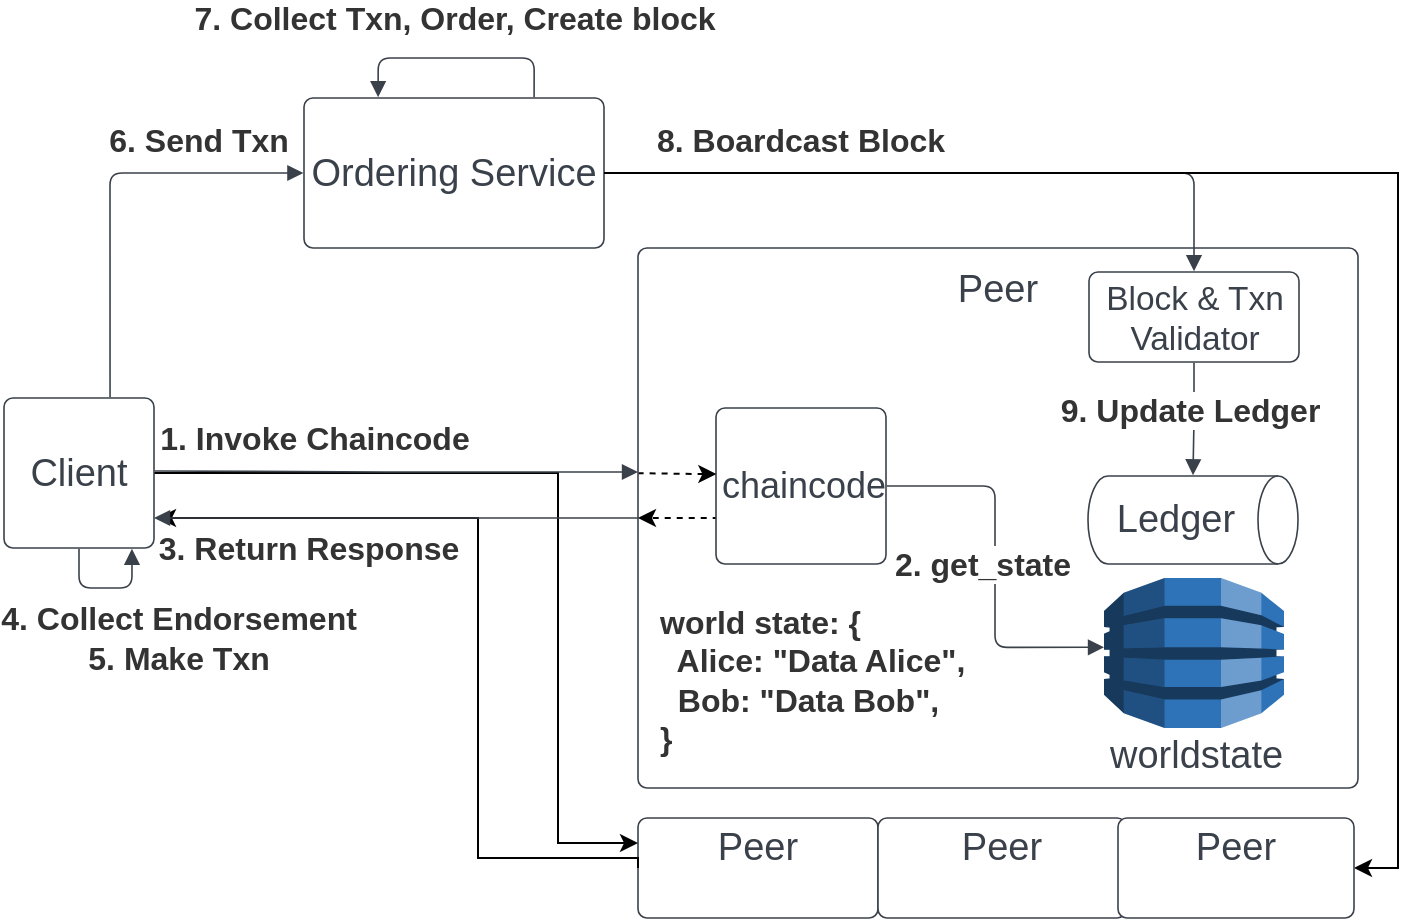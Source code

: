 <mxfile version="23.1.7" type="github">
  <diagram name="Page-1" id="G-KZbw0lzqeQMQCS4S0P">
    <mxGraphModel dx="995" dy="664" grid="1" gridSize="10" guides="1" tooltips="1" connect="1" arrows="1" fold="1" page="1" pageScale="1" pageWidth="850" pageHeight="1100" math="0" shadow="0">
      <root>
        <mxCell id="0" />
        <mxCell id="1" parent="0" />
        <mxCell id="6JQP9U9zHEbJzKH9gIFG-116" value="&lt;font style=&quot;font-size: 19px;&quot;&gt;Peer&lt;/font&gt;&lt;br&gt;&lt;br&gt;&lt;br&gt;&lt;br&gt;&lt;br&gt;&lt;br&gt;&lt;br&gt;&lt;br&gt;&lt;br&gt;&lt;br&gt;&lt;div&gt;&lt;br/&gt;&lt;/div&gt;" style="html=1;overflow=block;blockSpacing=1;whiteSpace=wrap;fontSize=16.7;fontColor=#3a414a;spacing=3.8;strokeColor=#3a414a;strokeOpacity=100;rounded=1;absoluteArcSize=1;arcSize=9;strokeWidth=0.8;lucidId=gJdIC6EkD9Za;container=1;collapsible=0;" parent="1" vertex="1">
          <mxGeometry x="394" y="440" width="120" height="50" as="geometry" />
        </mxCell>
        <mxCell id="6JQP9U9zHEbJzKH9gIFG-58" style="edgeStyle=orthogonalEdgeStyle;rounded=0;orthogonalLoop=1;jettySize=auto;html=1;entryX=0;entryY=0.25;entryDx=0;entryDy=0;exitX=1;exitY=0.5;exitDx=0;exitDy=0;" parent="1" source="6JQP9U9zHEbJzKH9gIFG-1" target="6JQP9U9zHEbJzKH9gIFG-116" edge="1">
          <mxGeometry relative="1" as="geometry">
            <mxPoint x="317" y="654.5" as="targetPoint" />
            <Array as="points">
              <mxPoint x="354" y="268" />
              <mxPoint x="354" y="453" />
            </Array>
            <mxPoint x="54" y="510" as="sourcePoint" />
          </mxGeometry>
        </mxCell>
        <mxCell id="6JQP9U9zHEbJzKH9gIFG-1" value="&lt;font style=&quot;font-size: 19px;&quot;&gt;Client&lt;/font&gt;" style="html=1;overflow=block;blockSpacing=1;whiteSpace=wrap;fontSize=16.7;fontColor=#3a414a;spacing=3.8;strokeColor=#3a414a;strokeOpacity=100;rounded=1;absoluteArcSize=1;arcSize=9;strokeWidth=0.8;lucidId=gJdIgxv0D-uK;" parent="1" vertex="1">
          <mxGeometry x="77" y="230" width="75" height="75" as="geometry" />
        </mxCell>
        <mxCell id="6JQP9U9zHEbJzKH9gIFG-2" value="&lt;font style=&quot;font-size: 19px;&quot;&gt;Ordering Service&lt;/font&gt;" style="html=1;overflow=block;blockSpacing=1;whiteSpace=wrap;fontSize=16.7;fontColor=#3a414a;spacing=3.8;strokeColor=#3a414a;strokeOpacity=100;rounded=1;absoluteArcSize=1;arcSize=9;strokeWidth=0.8;lucidId=gJdIvHb7BSO.;" parent="1" vertex="1">
          <mxGeometry x="227" y="80" width="150" height="75" as="geometry" />
        </mxCell>
        <mxCell id="6JQP9U9zHEbJzKH9gIFG-3" value="&lt;font style=&quot;font-size: 19px;&quot;&gt;Peer&lt;br&gt;&lt;br&gt;&lt;br&gt;&lt;br&gt;&lt;br&gt;&lt;br&gt;&lt;br&gt;&lt;br&gt;&lt;br&gt;&lt;br&gt;&lt;br&gt;&lt;/font&gt;" style="html=1;overflow=block;blockSpacing=1;whiteSpace=wrap;fontSize=16.7;fontColor=#3a414a;spacing=3.8;strokeColor=#3a414a;strokeOpacity=100;rounded=1;absoluteArcSize=1;arcSize=9;strokeWidth=0.8;lucidId=gJdIC6EkD9Za;container=1;collapsible=0;" parent="1" vertex="1">
          <mxGeometry x="394" y="155" width="360" height="270" as="geometry" />
        </mxCell>
        <mxCell id="F5yPE0KpYlvUE_DYU9En-2" style="edgeStyle=orthogonalEdgeStyle;rounded=0;orthogonalLoop=1;jettySize=auto;html=1;entryX=0;entryY=0.5;entryDx=0;entryDy=0;exitX=-0.016;exitY=0.705;exitDx=0;exitDy=0;exitPerimeter=0;dashed=1;" edge="1" parent="6JQP9U9zHEbJzKH9gIFG-3" source="6JQP9U9zHEbJzKH9gIFG-4" target="6JQP9U9zHEbJzKH9gIFG-3">
          <mxGeometry relative="1" as="geometry">
            <Array as="points">
              <mxPoint x="39" y="135" />
              <mxPoint x="39" y="135" />
            </Array>
          </mxGeometry>
        </mxCell>
        <mxCell id="6JQP9U9zHEbJzKH9gIFG-4" value="&lt;font style=&quot;font-size: 18px;&quot;&gt;chaincode&lt;/font&gt;" style="html=1;overflow=block;blockSpacing=1;whiteSpace=wrap;fontSize=16.7;fontColor=#3a414a;spacing=3.8;strokeColor=#3a414a;strokeOpacity=100;rounded=1;absoluteArcSize=1;arcSize=9;strokeWidth=0.8;lucidId=gJdI5SxZYz~T;" parent="6JQP9U9zHEbJzKH9gIFG-3" vertex="1">
          <mxGeometry x="39" y="80" width="85" height="78" as="geometry" />
        </mxCell>
        <mxCell id="6JQP9U9zHEbJzKH9gIFG-5" value="&lt;font style=&quot;font-size: 19px;&quot;&gt;worldstate&lt;/font&gt;" style="html=1;overflow=block;blockSpacing=1;whiteSpace=wrap;shape=mxgraph.aws3.dynamo_db;labelPosition=center;verticalLabelPosition=bottom;align=center;verticalAlign=top;pointerEvents=1;fontSize=16.7;fontColor=#3a414a;spacing=3.8;strokeColor=#3a414a;strokeOpacity=100;rounded=1;absoluteArcSize=1;arcSize=9;fillColor=#2e73b8;strokeWidth=0.8;lucidId=gJdIeH.mhM4w;" parent="6JQP9U9zHEbJzKH9gIFG-3" vertex="1">
          <mxGeometry x="233" y="165" width="90" height="75" as="geometry" />
        </mxCell>
        <mxCell id="6JQP9U9zHEbJzKH9gIFG-6" value="Block &amp;amp; Txn&lt;br&gt;Validator" style="html=1;overflow=block;blockSpacing=1;whiteSpace=wrap;fontSize=16.7;fontColor=#3a414a;spacing=3.8;strokeColor=#3a414a;strokeOpacity=100;rounded=1;absoluteArcSize=1;arcSize=9;strokeWidth=0.8;lucidId=gJdIPFnTu.oT;" parent="6JQP9U9zHEbJzKH9gIFG-3" vertex="1">
          <mxGeometry x="225.5" y="12" width="105" height="45" as="geometry" />
        </mxCell>
        <mxCell id="6JQP9U9zHEbJzKH9gIFG-7" value="&lt;font style=&quot;font-size: 19px;&quot;&gt;Ledger&lt;/font&gt;" style="html=1;overflow=block;blockSpacing=1;whiteSpace=wrap;shape=cylinder3;direction=south;size=10;anchorPointDirection=0;boundedLbl=1;fontSize=16.7;fontColor=#3a414a;spacing=3.8;strokeColor=#3a414a;strokeOpacity=100;rounded=1;absoluteArcSize=1;arcSize=9;strokeWidth=0.8;lucidId=gJdIh2kn3Ske;" parent="6JQP9U9zHEbJzKH9gIFG-3" vertex="1">
          <mxGeometry x="225" y="114" width="105" height="44" as="geometry" />
        </mxCell>
        <mxCell id="6JQP9U9zHEbJzKH9gIFG-8" value="" style="html=1;jettySize=18;whiteSpace=wrap;fontSize=13;strokeColor=#3a414a;strokeOpacity=100;strokeWidth=0.8;rounded=1;arcSize=12;edgeStyle=orthogonalEdgeStyle;startArrow=none;endArrow=block;endFill=1;exitX=1.005;exitY=0.5;exitPerimeter=0;entryX=0;entryY=0.462;entryPerimeter=0;lucidId=gJdI9AyTRsS.;" parent="6JQP9U9zHEbJzKH9gIFG-3" source="6JQP9U9zHEbJzKH9gIFG-4" target="6JQP9U9zHEbJzKH9gIFG-5" edge="1">
          <mxGeometry width="100" height="100" relative="1" as="geometry">
            <Array as="points" />
          </mxGeometry>
        </mxCell>
        <mxCell id="6JQP9U9zHEbJzKH9gIFG-9" value="&lt;font style=&quot;font-size: 16px;&quot;&gt;2. get_state&lt;/font&gt;" style="text;html=1;resizable=0;labelBackgroundColor=default;align=center;verticalAlign=middle;fontStyle=1;fontColor=#333333;fontSize=13.3;" parent="6JQP9U9zHEbJzKH9gIFG-8" vertex="1">
          <mxGeometry x="-0.478" relative="1" as="geometry">
            <mxPoint x="-2" y="39" as="offset" />
          </mxGeometry>
        </mxCell>
        <mxCell id="6JQP9U9zHEbJzKH9gIFG-10" value="" style="html=1;jettySize=18;whiteSpace=wrap;fontSize=13;strokeColor=#3a414a;strokeOpacity=100;strokeWidth=0.8;rounded=1;arcSize=12;edgeStyle=orthogonalEdgeStyle;startArrow=none;endArrow=block;endFill=1;exitX=0.5;exitY=1.008;exitPerimeter=0;entryX=0.5;entryY=-0.009;entryPerimeter=0;lucidId=gJdIpPk4oHPC;" parent="6JQP9U9zHEbJzKH9gIFG-3" source="6JQP9U9zHEbJzKH9gIFG-6" target="6JQP9U9zHEbJzKH9gIFG-7" edge="1">
          <mxGeometry width="100" height="100" relative="1" as="geometry">
            <Array as="points" />
          </mxGeometry>
        </mxCell>
        <mxCell id="6JQP9U9zHEbJzKH9gIFG-11" value="&lt;font style=&quot;font-size: 16px;&quot;&gt;9. Update Ledger&amp;nbsp;&lt;/font&gt;" style="text;html=1;resizable=0;labelBackgroundColor=default;align=center;verticalAlign=middle;fontStyle=1;fontColor=#333333;fontSize=13.3;" parent="6JQP9U9zHEbJzKH9gIFG-10" vertex="1">
          <mxGeometry x="-0.358" relative="1" as="geometry">
            <mxPoint y="5" as="offset" />
          </mxGeometry>
        </mxCell>
        <mxCell id="6JQP9U9zHEbJzKH9gIFG-120" value="&lt;font style=&quot;font-size: 16px;&quot;&gt;world state: {&lt;br&gt;&amp;nbsp; Alice: &quot;Data Alice&quot;,&lt;br&gt;&amp;nbsp; Bob: &quot;Data Bob&quot;,&lt;br&gt;}&lt;/font&gt;" style="text;html=1;resizable=0;labelBackgroundColor=default;align=left;verticalAlign=middle;fontStyle=1;fontColor=#333333;fontSize=13.3;" parent="6JQP9U9zHEbJzKH9gIFG-3" vertex="1">
          <mxGeometry x="9.005" y="216" as="geometry" />
        </mxCell>
        <mxCell id="F5yPE0KpYlvUE_DYU9En-3" style="edgeStyle=orthogonalEdgeStyle;rounded=0;orthogonalLoop=1;jettySize=auto;html=1;entryX=0.001;entryY=0.417;entryDx=0;entryDy=0;entryPerimeter=0;exitX=0.002;exitY=0.423;exitDx=0;exitDy=0;exitPerimeter=0;dashed=1;startArrow=classic;startFill=1;endArrow=none;endFill=0;" edge="1" parent="6JQP9U9zHEbJzKH9gIFG-3" source="6JQP9U9zHEbJzKH9gIFG-4" target="6JQP9U9zHEbJzKH9gIFG-3">
          <mxGeometry relative="1" as="geometry">
            <Array as="points">
              <mxPoint x="29" y="113" />
            </Array>
          </mxGeometry>
        </mxCell>
        <mxCell id="6JQP9U9zHEbJzKH9gIFG-12" value="" style="html=1;jettySize=18;whiteSpace=wrap;fontSize=13;strokeColor=#3a414a;strokeOpacity=100;strokeWidth=0.8;rounded=1;arcSize=12;edgeStyle=orthogonalEdgeStyle;startArrow=none;endArrow=block;endFill=1;exitX=1.005;exitY=0.5;exitPerimeter=0;lucidId=gJdIXWOxPbk5;" parent="1" edge="1">
          <mxGeometry width="100" height="100" relative="1" as="geometry">
            <Array as="points" />
            <mxPoint x="152.375" y="266.5" as="sourcePoint" />
            <mxPoint x="394" y="267" as="targetPoint" />
          </mxGeometry>
        </mxCell>
        <mxCell id="6JQP9U9zHEbJzKH9gIFG-13" value="&lt;font size=&quot;1&quot; color=&quot;#333333&quot;&gt;&lt;span style=&quot;caret-color: rgb(51, 51, 51);&quot;&gt;&lt;b style=&quot;font-size: 16px;&quot;&gt;1. Invoke Chaincode&lt;/b&gt;&lt;/span&gt;&lt;/font&gt;" style="text;html=1;resizable=0;labelBackgroundColor=default;align=center;verticalAlign=middle;" parent="6JQP9U9zHEbJzKH9gIFG-12" vertex="1">
          <mxGeometry x="-0.662" relative="1" as="geometry">
            <mxPoint x="38" y="-17" as="offset" />
          </mxGeometry>
        </mxCell>
        <mxCell id="6JQP9U9zHEbJzKH9gIFG-57" style="edgeStyle=orthogonalEdgeStyle;rounded=0;orthogonalLoop=1;jettySize=auto;html=1;exitX=0;exitY=0;exitDx=0;exitDy=0;" parent="6JQP9U9zHEbJzKH9gIFG-12" source="6JQP9U9zHEbJzKH9gIFG-13" target="6JQP9U9zHEbJzKH9gIFG-13" edge="1">
          <mxGeometry relative="1" as="geometry" />
        </mxCell>
        <mxCell id="F5yPE0KpYlvUE_DYU9En-5" style="edgeStyle=orthogonalEdgeStyle;rounded=0;orthogonalLoop=1;jettySize=auto;html=1;exitX=0;exitY=0;exitDx=0;exitDy=0;" edge="1" parent="6JQP9U9zHEbJzKH9gIFG-12" source="6JQP9U9zHEbJzKH9gIFG-13" target="6JQP9U9zHEbJzKH9gIFG-13">
          <mxGeometry relative="1" as="geometry" />
        </mxCell>
        <mxCell id="6JQP9U9zHEbJzKH9gIFG-14" value="" style="html=1;jettySize=18;whiteSpace=wrap;overflow=block;blockSpacing=1;fontSize=13;strokeColor=#3a414a;strokeOpacity=100;strokeWidth=0.8;rounded=1;arcSize=12;edgeStyle=orthogonalEdgeStyle;startArrow=none;endArrow=block;endFill=1;exitX=0.5;exitY=1.005;exitPerimeter=0;entryX=0.853;entryY=1.005;entryPerimeter=0;lucidId=gJdI6e9lcOTb;" parent="1" source="6JQP9U9zHEbJzKH9gIFG-1" target="6JQP9U9zHEbJzKH9gIFG-1" edge="1">
          <mxGeometry width="100" height="100" relative="1" as="geometry">
            <Array as="points">
              <mxPoint x="115" y="325" generated="1" />
              <mxPoint x="141" y="325" generated="1" />
            </Array>
          </mxGeometry>
        </mxCell>
        <mxCell id="6JQP9U9zHEbJzKH9gIFG-15" value="&lt;font style=&quot;font-size: 16px;&quot;&gt;4. Collect Endorsement&lt;br&gt;5. Make Txn&lt;/font&gt;" style="text;html=1;resizable=0;labelBackgroundColor=default;align=center;verticalAlign=middle;fontStyle=1;fontColor=#333333;fontSize=13.3;" parent="6JQP9U9zHEbJzKH9gIFG-14" vertex="1">
          <mxGeometry relative="1" as="geometry">
            <mxPoint x="36" y="25" as="offset" />
          </mxGeometry>
        </mxCell>
        <mxCell id="6JQP9U9zHEbJzKH9gIFG-16" value="" style="html=1;jettySize=18;whiteSpace=wrap;fontSize=13;strokeColor=#3a414a;strokeOpacity=100;strokeWidth=0.8;rounded=1;arcSize=12;edgeStyle=orthogonalEdgeStyle;startArrow=none;endArrow=block;endFill=1;exitX=0.707;exitY=-0.005;exitPerimeter=0;entryX=-0.002;entryY=0.5;entryPerimeter=0;lucidId=gJdIMfJJn0Pu;" parent="1" source="6JQP9U9zHEbJzKH9gIFG-1" target="6JQP9U9zHEbJzKH9gIFG-2" edge="1">
          <mxGeometry width="100" height="100" relative="1" as="geometry">
            <Array as="points" />
          </mxGeometry>
        </mxCell>
        <mxCell id="6JQP9U9zHEbJzKH9gIFG-17" value="&lt;font style=&quot;font-size: 16px;&quot;&gt;6. Send Txn&lt;/font&gt;" style="text;html=1;resizable=0;labelBackgroundColor=default;align=center;verticalAlign=middle;fontStyle=1;fontColor=#333333;fontSize=13.3;" parent="6JQP9U9zHEbJzKH9gIFG-16" vertex="1">
          <mxGeometry x="0.586" relative="1" as="geometry">
            <mxPoint x="-10" y="-17" as="offset" />
          </mxGeometry>
        </mxCell>
        <mxCell id="6JQP9U9zHEbJzKH9gIFG-18" value="" style="html=1;jettySize=18;whiteSpace=wrap;fontSize=13;strokeColor=#3a414a;strokeOpacity=100;strokeWidth=0.8;rounded=1;arcSize=12;edgeStyle=orthogonalEdgeStyle;startArrow=none;endArrow=block;endFill=1;exitX=0.767;exitY=-0.005;exitPerimeter=0;entryX=0.247;entryY=-0.005;entryPerimeter=0;lucidId=gJdIUVIgrSRE;" parent="1" source="6JQP9U9zHEbJzKH9gIFG-2" target="6JQP9U9zHEbJzKH9gIFG-2" edge="1">
          <mxGeometry width="100" height="100" relative="1" as="geometry">
            <Array as="points">
              <mxPoint x="342" y="60" generated="1" />
              <mxPoint x="264" y="60" generated="1" />
            </Array>
          </mxGeometry>
        </mxCell>
        <mxCell id="6JQP9U9zHEbJzKH9gIFG-19" value="&lt;font style=&quot;font-size: 16px;&quot;&gt;7. Collect Txn, Order, Create block&lt;/font&gt;" style="text;html=1;resizable=0;labelBackgroundColor=default;align=center;verticalAlign=middle;fontStyle=1;fontColor=#333333;fontSize=13.3;" parent="6JQP9U9zHEbJzKH9gIFG-18" vertex="1">
          <mxGeometry relative="1" as="geometry">
            <mxPoint x="-1" y="-20" as="offset" />
          </mxGeometry>
        </mxCell>
        <mxCell id="6JQP9U9zHEbJzKH9gIFG-59" style="edgeStyle=orthogonalEdgeStyle;rounded=0;orthogonalLoop=1;jettySize=auto;html=1;exitX=0;exitY=0.5;exitDx=0;exitDy=0;" parent="1" source="6JQP9U9zHEbJzKH9gIFG-116" edge="1">
          <mxGeometry relative="1" as="geometry">
            <mxPoint x="356" y="640" as="sourcePoint" />
            <mxPoint x="154" y="290" as="targetPoint" />
            <Array as="points">
              <mxPoint x="394" y="460" />
              <mxPoint x="314" y="460" />
              <mxPoint x="314" y="290" />
            </Array>
          </mxGeometry>
        </mxCell>
        <mxCell id="6JQP9U9zHEbJzKH9gIFG-20" value="" style="html=1;jettySize=18;whiteSpace=wrap;fontSize=13;strokeColor=#3a414a;strokeOpacity=100;strokeWidth=0.8;rounded=1;arcSize=12;edgeStyle=orthogonalEdgeStyle;startArrow=none;endArrow=block;endFill=1;lucidId=gJdIGSDJXt0t;" parent="1" edge="1">
          <mxGeometry width="100" height="100" relative="1" as="geometry">
            <Array as="points" />
            <mxPoint x="394" y="290" as="sourcePoint" />
            <mxPoint x="152" y="290" as="targetPoint" />
          </mxGeometry>
        </mxCell>
        <mxCell id="6JQP9U9zHEbJzKH9gIFG-21" value="&lt;font style=&quot;font-size: 16px;&quot;&gt;3. Return Response&lt;/font&gt;" style="text;html=1;resizable=0;labelBackgroundColor=default;align=center;verticalAlign=middle;fontStyle=1;fontColor=#333333;fontSize=13.3;" parent="6JQP9U9zHEbJzKH9gIFG-20" vertex="1">
          <mxGeometry x="0.507" relative="1" as="geometry">
            <mxPoint x="17" y="15" as="offset" />
          </mxGeometry>
        </mxCell>
        <mxCell id="6JQP9U9zHEbJzKH9gIFG-31" value="" style="html=1;jettySize=18;whiteSpace=wrap;fontSize=13;strokeColor=#3a414a;strokeOpacity=100;strokeWidth=0.8;rounded=1;arcSize=12;edgeStyle=orthogonalEdgeStyle;startArrow=none;endArrow=block;endFill=1;exitX=1.002;exitY=0.5;exitPerimeter=0;entryX=0.5;entryY=-0.008;entryPerimeter=0;lucidId=gJdI1uD7Hwsn;" parent="1" source="6JQP9U9zHEbJzKH9gIFG-2" target="6JQP9U9zHEbJzKH9gIFG-6" edge="1">
          <mxGeometry width="100" height="100" relative="1" as="geometry">
            <Array as="points" />
          </mxGeometry>
        </mxCell>
        <mxCell id="6JQP9U9zHEbJzKH9gIFG-32" value="&lt;font style=&quot;font-size: 16px;&quot;&gt;8. Boardcast Block&lt;/font&gt;" style="text;html=1;resizable=0;labelBackgroundColor=default;align=center;verticalAlign=middle;fontStyle=1;fontColor=#333333;fontSize=13.3;" parent="6JQP9U9zHEbJzKH9gIFG-31" vertex="1">
          <mxGeometry x="-0.479" relative="1" as="geometry">
            <mxPoint x="8" y="-17" as="offset" />
          </mxGeometry>
        </mxCell>
        <mxCell id="6JQP9U9zHEbJzKH9gIFG-56" style="edgeStyle=orthogonalEdgeStyle;rounded=0;orthogonalLoop=1;jettySize=auto;html=1;entryX=1;entryY=0.5;entryDx=0;entryDy=0;" parent="1" source="6JQP9U9zHEbJzKH9gIFG-2" target="6JQP9U9zHEbJzKH9gIFG-119" edge="1">
          <mxGeometry relative="1" as="geometry">
            <mxPoint x="844" y="400" as="targetPoint" />
            <Array as="points">
              <mxPoint x="774" y="118" />
              <mxPoint x="774" y="465" />
            </Array>
          </mxGeometry>
        </mxCell>
        <mxCell id="6JQP9U9zHEbJzKH9gIFG-118" value="&lt;font style=&quot;font-size: 19px;&quot;&gt;Peer&lt;br&gt;&lt;br&gt;&lt;br&gt;&lt;br&gt;&lt;br&gt;&lt;br&gt;&lt;br&gt;&lt;br&gt;&lt;br&gt;&lt;br&gt;&lt;br&gt;&lt;br&gt;&lt;/font&gt;" style="html=1;overflow=block;blockSpacing=1;whiteSpace=wrap;fontSize=16.7;fontColor=#3a414a;spacing=3.8;strokeColor=#3a414a;strokeOpacity=100;rounded=1;absoluteArcSize=1;arcSize=9;strokeWidth=0.8;lucidId=gJdIC6EkD9Za;container=1;collapsible=0;" parent="1" vertex="1">
          <mxGeometry x="514" y="440" width="124" height="50" as="geometry" />
        </mxCell>
        <mxCell id="6JQP9U9zHEbJzKH9gIFG-119" value="&lt;font style=&quot;font-size: 19px;&quot;&gt;Peer&lt;br&gt;&lt;br&gt;&lt;br&gt;&lt;br&gt;&lt;br&gt;&lt;br&gt;&lt;br&gt;&lt;br&gt;&lt;br&gt;&lt;br&gt;&lt;br&gt;&lt;br&gt;&lt;/font&gt;" style="html=1;overflow=block;blockSpacing=1;whiteSpace=wrap;fontSize=16.7;fontColor=#3a414a;spacing=3.8;strokeColor=#3a414a;strokeOpacity=100;rounded=1;absoluteArcSize=1;arcSize=9;strokeWidth=0.8;lucidId=gJdIC6EkD9Za;container=1;collapsible=0;" parent="1" vertex="1">
          <mxGeometry x="634" y="440" width="118" height="50" as="geometry" />
        </mxCell>
      </root>
    </mxGraphModel>
  </diagram>
</mxfile>
